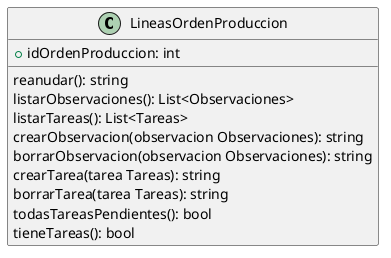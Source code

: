@startuml LineasOrdenProduccion
class LineasOrdenProduccion{
    +idOrdenProduccion: int

    reanudar(): string
    listarObservaciones(): List<Observaciones>
    listarTareas(): List<Tareas>
    crearObservacion(observacion Observaciones): string
    borrarObservacion(observacion Observaciones): string
    crearTarea(tarea Tareas): string
    borrarTarea(tarea Tareas): string
    todasTareasPendientes(): bool
    tieneTareas(): bool

}
@enduml